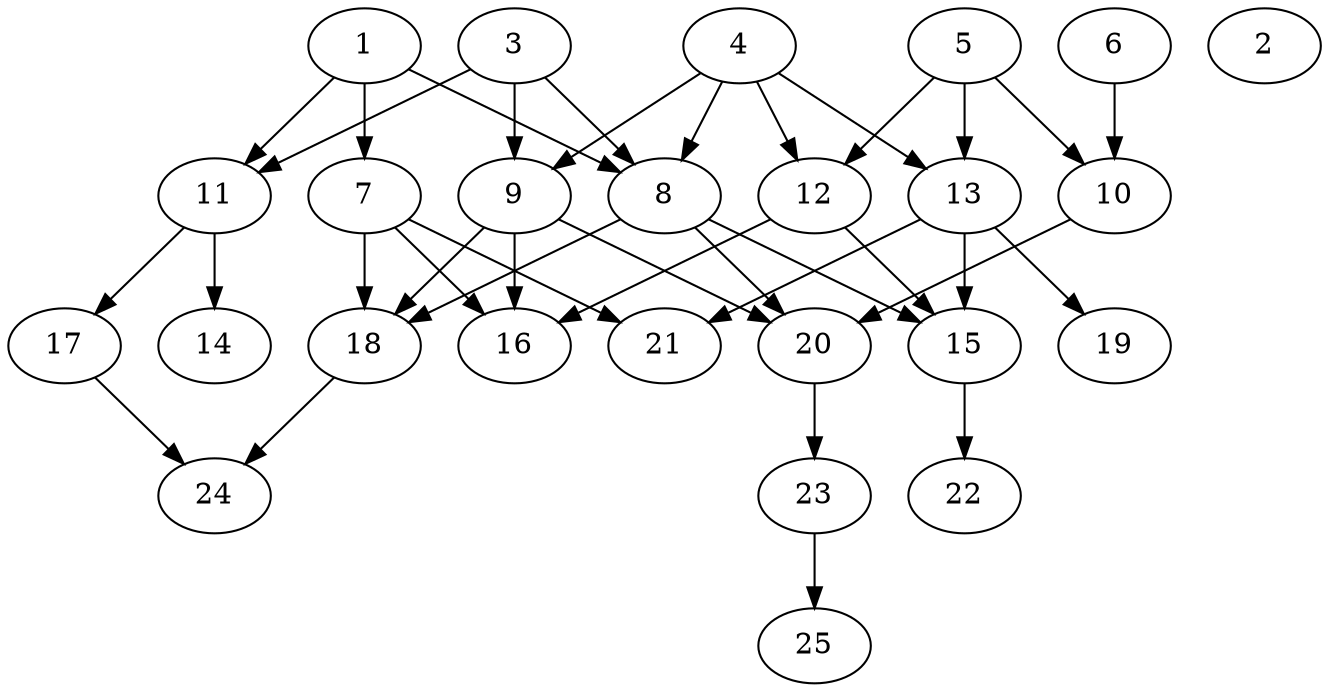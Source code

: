 // DAG (tier=2-normal, mode=compute, n=25, ccr=0.361, fat=0.589, density=0.432, regular=0.581, jump=0.114, mindata=524288, maxdata=8388608)
// DAG automatically generated by daggen at Sun Aug 24 16:33:33 2025
// /home/ermia/Project/Environments/daggen/bin/daggen --dot --ccr 0.361 --fat 0.589 --regular 0.581 --density 0.432 --jump 0.114 --mindata 524288 --maxdata 8388608 -n 25 
digraph G {
  1 [size="8387281258047016", alpha="0.11", expect_size="4193640629023508"]
  1 -> 7 [size ="293097300819968"]
  1 -> 8 [size ="293097300819968"]
  1 -> 11 [size ="293097300819968"]
  2 [size="35019702908485632000", alpha="0.02", expect_size="17509851454242816000"]
  3 [size="1245736430243514368", alpha="0.09", expect_size="622868215121757184"]
  3 -> 8 [size ="522473242099712"]
  3 -> 9 [size ="522473242099712"]
  3 -> 11 [size ="522473242099712"]
  4 [size="4268186255091250", alpha="0.08", expect_size="2134093127545625"]
  4 -> 8 [size ="96972308480000"]
  4 -> 9 [size ="96972308480000"]
  4 -> 12 [size ="96972308480000"]
  4 -> 13 [size ="96972308480000"]
  5 [size="1348270020313292", alpha="0.15", expect_size="674135010156646"]
  5 -> 10 [size ="110474955849728"]
  5 -> 12 [size ="110474955849728"]
  5 -> 13 [size ="110474955849728"]
  6 [size="2199399175339126", alpha="0.15", expect_size="1099699587669563"]
  6 -> 10 [size ="70986758094848"]
  7 [size="76245736070896943104", alpha="0.07", expect_size="38122868035448471552"]
  7 -> 16 [size ="143846851739648"]
  7 -> 18 [size ="143846851739648"]
  7 -> 21 [size ="143846851739648"]
  8 [size="61945708303934816256", alpha="0.03", expect_size="30972854151967408128"]
  8 -> 15 [size ="125246078189568"]
  8 -> 18 [size ="125246078189568"]
  8 -> 20 [size ="125246078189568"]
  9 [size="312783566219547508736", alpha="0.03", expect_size="156391783109773754368"]
  9 -> 16 [size ="368625978441728"]
  9 -> 18 [size ="368625978441728"]
  9 -> 20 [size ="368625978441728"]
  10 [size="17491770111688704000", alpha="0.04", expect_size="8745885055844352000"]
  10 -> 20 [size ="53907082444800"]
  11 [size="9692355178061746", alpha="0.18", expect_size="4846177589030873"]
  11 -> 14 [size ="169190514229248"]
  11 -> 17 [size ="169190514229248"]
  12 [size="99814693140430848000", alpha="0.19", expect_size="49907346570215424000"]
  12 -> 15 [size ="172141785907200"]
  12 -> 16 [size ="172141785907200"]
  13 [size="225223053059584512", alpha="0.15", expect_size="112611526529792256"]
  13 -> 15 [size ="121450476339200"]
  13 -> 19 [size ="121450476339200"]
  13 -> 21 [size ="121450476339200"]
  14 [size="51279965849574", alpha="0.10", expect_size="25639982924787"]
  15 [size="495633086932666688", alpha="0.00", expect_size="247816543466333344"]
  15 -> 22 [size ="204629363130368"]
  16 [size="2535058992408820", alpha="0.01", expect_size="1267529496204410"]
  17 [size="318623182867136512000", alpha="0.01", expect_size="159311591433568256000"]
  17 -> 24 [size ="373199942451200"]
  18 [size="143946369051937210368", alpha="0.02", expect_size="71973184525968605184"]
  18 -> 24 [size ="219730560417792"]
  19 [size="178148721325689856", alpha="0.16", expect_size="89074360662844928"]
  20 [size="1842524735450494", alpha="0.15", expect_size="921262367725247"]
  20 -> 23 [size ="74394235830272"]
  21 [size="15025686235694684", alpha="0.19", expect_size="7512843117847342"]
  22 [size="10036660560074526", alpha="0.02", expect_size="5018330280037263"]
  23 [size="305062601259615256576", alpha="0.01", expect_size="152531300629807628288"]
  23 -> 25 [size ="362534464913408"]
  24 [size="3694326828511272", alpha="0.17", expect_size="1847163414255636"]
  25 [size="16528166043786202", alpha="0.14", expect_size="8264083021893101"]
}